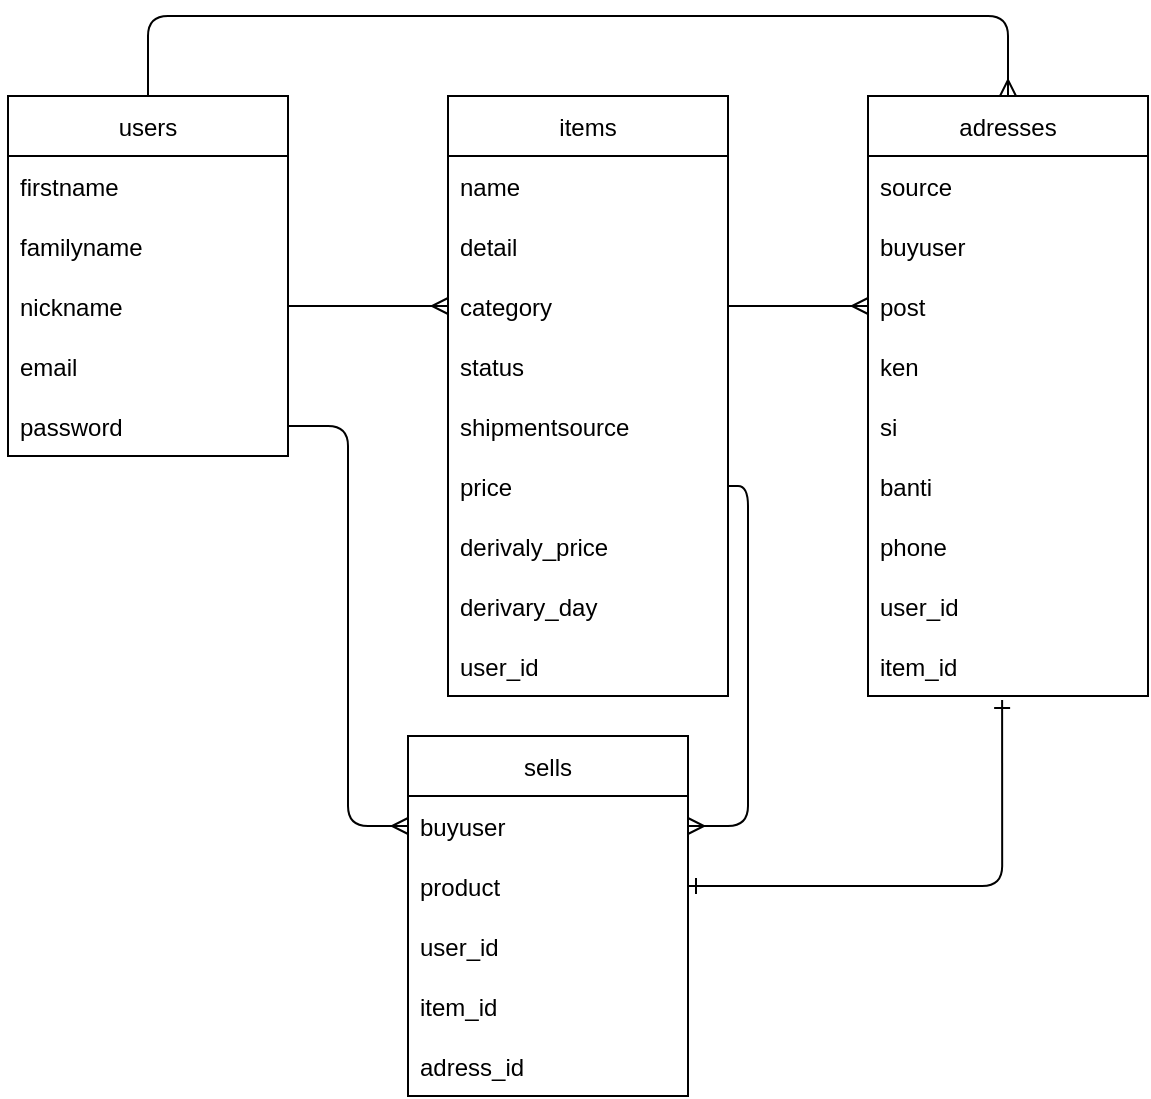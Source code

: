 <mxfile>
    <diagram id="sLuG8qnmAVvFt5V1gwpe" name="ページ1">
        <mxGraphModel dx="644" dy="554" grid="1" gridSize="10" guides="1" tooltips="1" connect="1" arrows="1" fold="1" page="1" pageScale="1" pageWidth="827" pageHeight="1169" math="0" shadow="0">
            <root>
                <mxCell id="0"/>
                <mxCell id="1" parent="0"/>
                <mxCell id="90" style="edgeStyle=orthogonalEdgeStyle;html=1;exitX=0.5;exitY=0;exitDx=0;exitDy=0;entryX=0.5;entryY=0;entryDx=0;entryDy=0;endArrow=ERmany;endFill=0;strokeColor=default;" parent="1" source="3" target="15" edge="1">
                    <mxGeometry relative="1" as="geometry">
                        <Array as="points">
                            <mxPoint x="120" y="20"/>
                            <mxPoint x="550" y="20"/>
                        </Array>
                    </mxGeometry>
                </mxCell>
                <mxCell id="3" value="users" style="swimlane;fontStyle=0;childLayout=stackLayout;horizontal=1;startSize=30;horizontalStack=0;resizeParent=1;resizeParentMax=0;resizeLast=0;collapsible=1;marginBottom=0;" parent="1" vertex="1">
                    <mxGeometry x="50" y="60" width="140" height="180" as="geometry">
                        <mxRectangle x="50" y="60" width="60" height="30" as="alternateBounds"/>
                    </mxGeometry>
                </mxCell>
                <mxCell id="5" value="firstname" style="text;strokeColor=none;fillColor=none;align=left;verticalAlign=middle;spacingLeft=4;spacingRight=4;overflow=hidden;points=[[0,0.5],[1,0.5]];portConstraint=eastwest;rotatable=0;shadow=1;" parent="3" vertex="1">
                    <mxGeometry y="30" width="140" height="30" as="geometry"/>
                </mxCell>
                <mxCell id="4" value="familyname" style="text;strokeColor=none;fillColor=none;align=left;verticalAlign=middle;spacingLeft=4;spacingRight=4;overflow=hidden;points=[[0,0.5],[1,0.5]];portConstraint=eastwest;rotatable=0;" parent="3" vertex="1">
                    <mxGeometry y="60" width="140" height="30" as="geometry"/>
                </mxCell>
                <mxCell id="6" value="nickname" style="text;strokeColor=none;fillColor=none;align=left;verticalAlign=middle;spacingLeft=4;spacingRight=4;overflow=hidden;points=[[0,0.5],[1,0.5]];portConstraint=eastwest;rotatable=0;" parent="3" vertex="1">
                    <mxGeometry y="90" width="140" height="30" as="geometry"/>
                </mxCell>
                <mxCell id="74" value="email" style="text;strokeColor=none;fillColor=none;align=left;verticalAlign=middle;spacingLeft=4;spacingRight=4;overflow=hidden;points=[[0,0.5],[1,0.5]];portConstraint=eastwest;rotatable=0;" parent="3" vertex="1">
                    <mxGeometry y="120" width="140" height="30" as="geometry"/>
                </mxCell>
                <mxCell id="73" value="password" style="text;strokeColor=none;fillColor=none;align=left;verticalAlign=middle;spacingLeft=4;spacingRight=4;overflow=hidden;points=[[0,0.5],[1,0.5]];portConstraint=eastwest;rotatable=0;" parent="3" vertex="1">
                    <mxGeometry y="150" width="140" height="30" as="geometry"/>
                </mxCell>
                <mxCell id="7" value="items" style="swimlane;fontStyle=0;childLayout=stackLayout;horizontal=1;startSize=30;horizontalStack=0;resizeParent=1;resizeParentMax=0;resizeLast=0;collapsible=1;marginBottom=0;" parent="1" vertex="1">
                    <mxGeometry x="270" y="60" width="140" height="300" as="geometry"/>
                </mxCell>
                <mxCell id="8" value="name" style="text;strokeColor=none;fillColor=none;align=left;verticalAlign=middle;spacingLeft=4;spacingRight=4;overflow=hidden;points=[[0,0.5],[1,0.5]];portConstraint=eastwest;rotatable=0;" parent="7" vertex="1">
                    <mxGeometry y="30" width="140" height="30" as="geometry"/>
                </mxCell>
                <mxCell id="9" value="detail" style="text;strokeColor=none;fillColor=none;align=left;verticalAlign=middle;spacingLeft=4;spacingRight=4;overflow=hidden;points=[[0,0.5],[1,0.5]];portConstraint=eastwest;rotatable=0;" parent="7" vertex="1">
                    <mxGeometry y="60" width="140" height="30" as="geometry"/>
                </mxCell>
                <mxCell id="10" value="category" style="text;strokeColor=none;fillColor=none;align=left;verticalAlign=middle;spacingLeft=4;spacingRight=4;overflow=hidden;points=[[0,0.5],[1,0.5]];portConstraint=eastwest;rotatable=0;" parent="7" vertex="1">
                    <mxGeometry y="90" width="140" height="30" as="geometry"/>
                </mxCell>
                <mxCell id="76" value="status" style="text;strokeColor=none;fillColor=none;align=left;verticalAlign=middle;spacingLeft=4;spacingRight=4;overflow=hidden;points=[[0,0.5],[1,0.5]];portConstraint=eastwest;rotatable=0;" parent="7" vertex="1">
                    <mxGeometry y="120" width="140" height="30" as="geometry"/>
                </mxCell>
                <mxCell id="75" value="shipmentsource" style="text;strokeColor=none;fillColor=none;align=left;verticalAlign=middle;spacingLeft=4;spacingRight=4;overflow=hidden;points=[[0,0.5],[1,0.5]];portConstraint=eastwest;rotatable=0;" parent="7" vertex="1">
                    <mxGeometry y="150" width="140" height="30" as="geometry"/>
                </mxCell>
                <mxCell id="85" value="price" style="text;strokeColor=none;fillColor=none;align=left;verticalAlign=middle;spacingLeft=4;spacingRight=4;overflow=hidden;points=[[0,0.5],[1,0.5]];portConstraint=eastwest;rotatable=0;" parent="7" vertex="1">
                    <mxGeometry y="180" width="140" height="30" as="geometry"/>
                </mxCell>
                <mxCell id="100" value="derivaly_price" style="text;strokeColor=none;fillColor=none;align=left;verticalAlign=middle;spacingLeft=4;spacingRight=4;overflow=hidden;points=[[0,0.5],[1,0.5]];portConstraint=eastwest;rotatable=0;" vertex="1" parent="7">
                    <mxGeometry y="210" width="140" height="30" as="geometry"/>
                </mxCell>
                <mxCell id="101" value="derivary_day" style="text;strokeColor=none;fillColor=none;align=left;verticalAlign=middle;spacingLeft=4;spacingRight=4;overflow=hidden;points=[[0,0.5],[1,0.5]];portConstraint=eastwest;rotatable=0;" vertex="1" parent="7">
                    <mxGeometry y="240" width="140" height="30" as="geometry"/>
                </mxCell>
                <mxCell id="94" value="user_id" style="text;strokeColor=none;fillColor=none;align=left;verticalAlign=middle;spacingLeft=4;spacingRight=4;overflow=hidden;points=[[0,0.5],[1,0.5]];portConstraint=eastwest;rotatable=0;" parent="7" vertex="1">
                    <mxGeometry y="270" width="140" height="30" as="geometry"/>
                </mxCell>
                <mxCell id="11" value="sells" style="swimlane;fontStyle=0;childLayout=stackLayout;horizontal=1;startSize=30;horizontalStack=0;resizeParent=1;resizeParentMax=0;resizeLast=0;collapsible=1;marginBottom=0;" parent="1" vertex="1">
                    <mxGeometry x="250" y="380" width="140" height="180" as="geometry"/>
                </mxCell>
                <mxCell id="12" value="buyuser" style="text;strokeColor=none;fillColor=none;align=left;verticalAlign=middle;spacingLeft=4;spacingRight=4;overflow=hidden;points=[[0,0.5],[1,0.5]];portConstraint=eastwest;rotatable=0;" parent="11" vertex="1">
                    <mxGeometry y="30" width="140" height="30" as="geometry"/>
                </mxCell>
                <mxCell id="13" value="product" style="text;strokeColor=none;fillColor=none;align=left;verticalAlign=middle;spacingLeft=4;spacingRight=4;overflow=hidden;points=[[0,0.5],[1,0.5]];portConstraint=eastwest;rotatable=0;" parent="11" vertex="1">
                    <mxGeometry y="60" width="140" height="30" as="geometry"/>
                </mxCell>
                <mxCell id="98" value="user_id" style="text;strokeColor=none;fillColor=none;align=left;verticalAlign=middle;spacingLeft=4;spacingRight=4;overflow=hidden;points=[[0,0.5],[1,0.5]];portConstraint=eastwest;rotatable=0;" parent="11" vertex="1">
                    <mxGeometry y="90" width="140" height="30" as="geometry"/>
                </mxCell>
                <mxCell id="97" value="item_id" style="text;strokeColor=none;fillColor=none;align=left;verticalAlign=middle;spacingLeft=4;spacingRight=4;overflow=hidden;points=[[0,0.5],[1,0.5]];portConstraint=eastwest;rotatable=0;" parent="11" vertex="1">
                    <mxGeometry y="120" width="140" height="30" as="geometry"/>
                </mxCell>
                <mxCell id="99" value="adress_id" style="text;strokeColor=none;fillColor=none;align=left;verticalAlign=middle;spacingLeft=4;spacingRight=4;overflow=hidden;points=[[0,0.5],[1,0.5]];portConstraint=eastwest;rotatable=0;" parent="11" vertex="1">
                    <mxGeometry y="150" width="140" height="30" as="geometry"/>
                </mxCell>
                <mxCell id="15" value="adresses" style="swimlane;fontStyle=0;childLayout=stackLayout;horizontal=1;startSize=30;horizontalStack=0;resizeParent=1;resizeParentMax=0;resizeLast=0;collapsible=1;marginBottom=0;" parent="1" vertex="1">
                    <mxGeometry x="480" y="60" width="140" height="300" as="geometry"/>
                </mxCell>
                <mxCell id="81" value="source" style="text;strokeColor=none;fillColor=none;align=left;verticalAlign=middle;spacingLeft=4;spacingRight=4;overflow=hidden;points=[[0,0.5],[1,0.5]];portConstraint=eastwest;rotatable=0;" parent="15" vertex="1">
                    <mxGeometry y="30" width="140" height="30" as="geometry"/>
                </mxCell>
                <mxCell id="80" value="buyuser" style="text;strokeColor=none;fillColor=none;align=left;verticalAlign=middle;spacingLeft=4;spacingRight=4;overflow=hidden;points=[[0,0.5],[1,0.5]];portConstraint=eastwest;rotatable=0;" parent="15" vertex="1">
                    <mxGeometry y="60" width="140" height="30" as="geometry"/>
                </mxCell>
                <mxCell id="79" value="post" style="text;strokeColor=none;fillColor=none;align=left;verticalAlign=middle;spacingLeft=4;spacingRight=4;overflow=hidden;points=[[0,0.5],[1,0.5]];portConstraint=eastwest;rotatable=0;" parent="15" vertex="1">
                    <mxGeometry y="90" width="140" height="30" as="geometry"/>
                </mxCell>
                <mxCell id="78" value="ken" style="text;strokeColor=none;fillColor=none;align=left;verticalAlign=middle;spacingLeft=4;spacingRight=4;overflow=hidden;points=[[0,0.5],[1,0.5]];portConstraint=eastwest;rotatable=0;" parent="15" vertex="1">
                    <mxGeometry y="120" width="140" height="30" as="geometry"/>
                </mxCell>
                <mxCell id="84" value="si" style="text;strokeColor=none;fillColor=none;align=left;verticalAlign=middle;spacingLeft=4;spacingRight=4;overflow=hidden;points=[[0,0.5],[1,0.5]];portConstraint=eastwest;rotatable=0;" parent="15" vertex="1">
                    <mxGeometry y="150" width="140" height="30" as="geometry"/>
                </mxCell>
                <mxCell id="83" value="banti" style="text;strokeColor=none;fillColor=none;align=left;verticalAlign=middle;spacingLeft=4;spacingRight=4;overflow=hidden;points=[[0,0.5],[1,0.5]];portConstraint=eastwest;rotatable=0;" parent="15" vertex="1">
                    <mxGeometry y="180" width="140" height="30" as="geometry"/>
                </mxCell>
                <mxCell id="82" value="phone" style="text;strokeColor=none;fillColor=none;align=left;verticalAlign=middle;spacingLeft=4;spacingRight=4;overflow=hidden;points=[[0,0.5],[1,0.5]];portConstraint=eastwest;rotatable=0;" parent="15" vertex="1">
                    <mxGeometry y="210" width="140" height="30" as="geometry"/>
                </mxCell>
                <mxCell id="96" value="user_id" style="text;strokeColor=none;fillColor=none;align=left;verticalAlign=middle;spacingLeft=4;spacingRight=4;overflow=hidden;points=[[0,0.5],[1,0.5]];portConstraint=eastwest;rotatable=0;" parent="15" vertex="1">
                    <mxGeometry y="240" width="140" height="30" as="geometry"/>
                </mxCell>
                <mxCell id="95" value="item_id" style="text;strokeColor=none;fillColor=none;align=left;verticalAlign=middle;spacingLeft=4;spacingRight=4;overflow=hidden;points=[[0,0.5],[1,0.5]];portConstraint=eastwest;rotatable=0;" parent="15" vertex="1">
                    <mxGeometry y="270" width="140" height="30" as="geometry"/>
                </mxCell>
                <mxCell id="87" style="edgeStyle=none;html=1;exitX=1;exitY=0.5;exitDx=0;exitDy=0;entryX=0;entryY=0.5;entryDx=0;entryDy=0;strokeColor=default;endArrow=ERmany;endFill=0;" parent="1" source="6" target="10" edge="1">
                    <mxGeometry relative="1" as="geometry"/>
                </mxCell>
                <mxCell id="88" style="edgeStyle=none;html=1;exitX=1;exitY=0.5;exitDx=0;exitDy=0;entryX=0;entryY=0.5;entryDx=0;entryDy=0;endArrow=ERmany;endFill=0;strokeColor=default;" parent="1" source="10" edge="1">
                    <mxGeometry relative="1" as="geometry">
                        <mxPoint x="480" y="165" as="targetPoint"/>
                    </mxGeometry>
                </mxCell>
                <mxCell id="91" style="edgeStyle=orthogonalEdgeStyle;html=1;exitX=1;exitY=0.5;exitDx=0;exitDy=0;entryX=1;entryY=0.5;entryDx=0;entryDy=0;endArrow=ERmany;endFill=0;strokeColor=default;" parent="1" source="85" target="12" edge="1">
                    <mxGeometry relative="1" as="geometry"/>
                </mxCell>
                <mxCell id="92" style="edgeStyle=orthogonalEdgeStyle;html=1;exitX=1;exitY=0.5;exitDx=0;exitDy=0;entryX=0;entryY=0.5;entryDx=0;entryDy=0;endArrow=ERmany;endFill=0;strokeColor=default;" parent="1" source="73" target="12" edge="1">
                    <mxGeometry relative="1" as="geometry"/>
                </mxCell>
                <mxCell id="93" style="html=1;exitX=1;exitY=0.5;exitDx=0;exitDy=0;entryX=0.479;entryY=1.067;entryDx=0;entryDy=0;endArrow=ERone;endFill=0;strokeColor=default;entryPerimeter=0;edgeStyle=orthogonalEdgeStyle;startArrow=ERone;startFill=0;" parent="1" source="13" target="95" edge="1">
                    <mxGeometry relative="1" as="geometry">
                        <Array as="points">
                            <mxPoint x="547" y="455"/>
                        </Array>
                    </mxGeometry>
                </mxCell>
            </root>
        </mxGraphModel>
    </diagram>
</mxfile>
